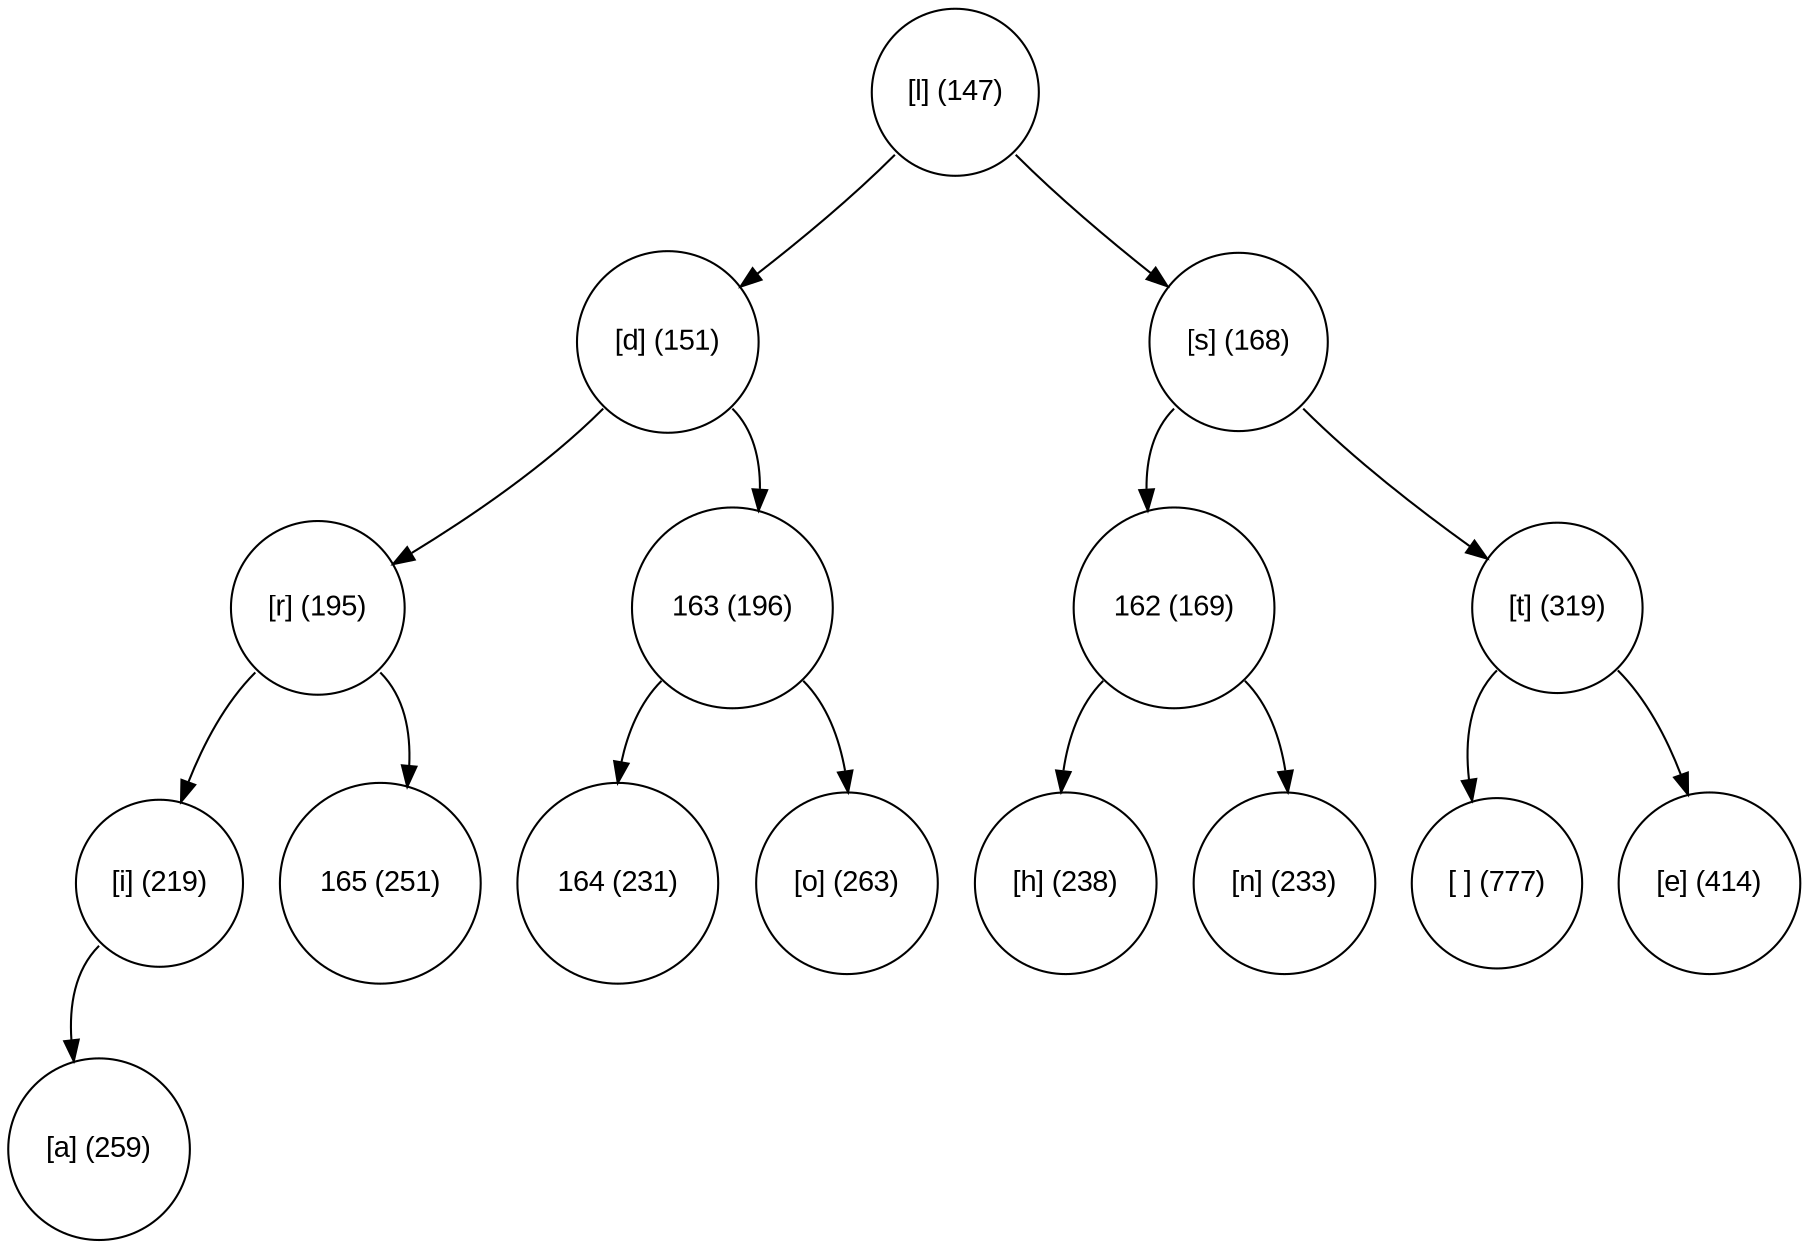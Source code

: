 digraph move_down {
	node [fontname="Arial", shape="circle", width=0.5]; 

	0 [label = "[l] (147)"];
	0:sw -> 1;
	1 [label = "[d] (151)"];
	1:sw -> 3;
	3 [label = "[r] (195)"];
	3:sw -> 7;
	7 [label = "[i] (219)"];
	7:sw -> 15;
	15 [label = "[a] (259)"];
	3:se -> 8;
	8 [label = "165 (251)"];
	1:se -> 4;
	4 [label = "163 (196)"];
	4:sw -> 9;
	9 [label = "164 (231)"];
	4:se -> 10;
	10 [label = "[o] (263)"];
	0:se -> 2;
	2 [label = "[s] (168)"];
	2:sw -> 5;
	5 [label = "162 (169)"];
	5:sw -> 11;
	11 [label = "[h] (238)"];
	5:se -> 12;
	12 [label = "[n] (233)"];
	2:se -> 6;
	6 [label = "[t] (319)"];
	6:sw -> 13;
	13 [label = "[ ] (777)"];
	6:se -> 14;
	14 [label = "[e] (414)"];
}
